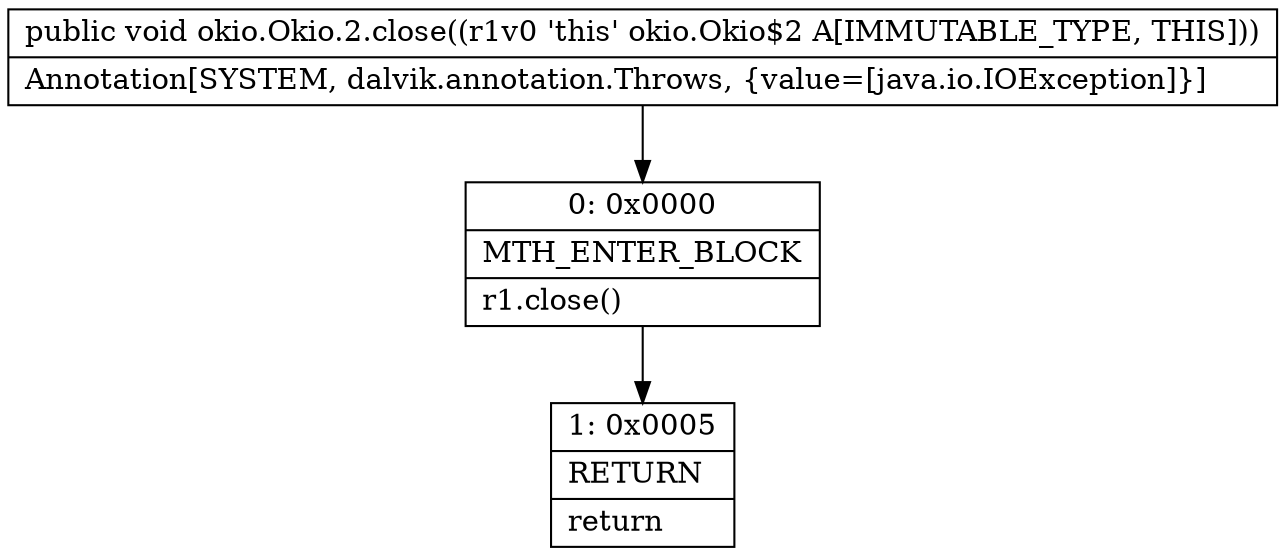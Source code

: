 digraph "CFG forokio.Okio.2.close()V" {
Node_0 [shape=record,label="{0\:\ 0x0000|MTH_ENTER_BLOCK\l|r1.close()\l}"];
Node_1 [shape=record,label="{1\:\ 0x0005|RETURN\l|return\l}"];
MethodNode[shape=record,label="{public void okio.Okio.2.close((r1v0 'this' okio.Okio$2 A[IMMUTABLE_TYPE, THIS]))  | Annotation[SYSTEM, dalvik.annotation.Throws, \{value=[java.io.IOException]\}]\l}"];
MethodNode -> Node_0;
Node_0 -> Node_1;
}

